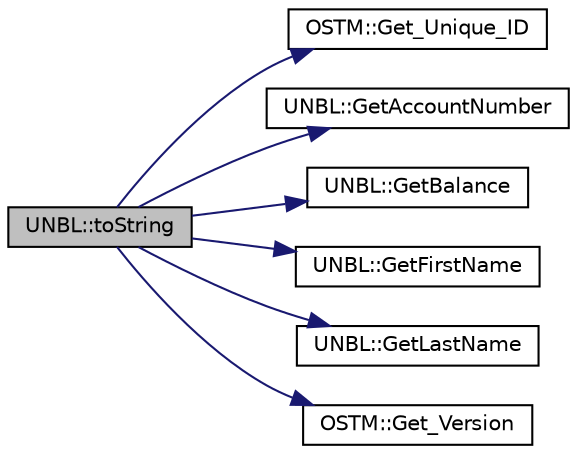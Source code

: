 digraph "UNBL::toString"
{
  edge [fontname="Helvetica",fontsize="10",labelfontname="Helvetica",labelfontsize="10"];
  node [fontname="Helvetica",fontsize="10",shape=record];
  rankdir="LR";
  Node1 [label="UNBL::toString",height=0.2,width=0.4,color="black", fillcolor="grey75", style="filled", fontcolor="black"];
  Node1 -> Node2 [color="midnightblue",fontsize="10",style="solid"];
  Node2 [label="OSTM::Get_Unique_ID",height=0.2,width=0.4,color="black", fillcolor="white", style="filled",URL="$class_o_s_t_m.html#a5a01a8b98d16b1d1904ecf9356e7b71d",tooltip="getter for unique id "];
  Node1 -> Node3 [color="midnightblue",fontsize="10",style="solid"];
  Node3 [label="UNBL::GetAccountNumber",height=0.2,width=0.4,color="black", fillcolor="white", style="filled",URL="$class_u_n_b_l.html#a44a84fb7fe8778e3048921581049c715"];
  Node1 -> Node4 [color="midnightblue",fontsize="10",style="solid"];
  Node4 [label="UNBL::GetBalance",height=0.2,width=0.4,color="black", fillcolor="white", style="filled",URL="$class_u_n_b_l.html#ad5b882bff8d1e2619b2ebbd170345c99"];
  Node1 -> Node5 [color="midnightblue",fontsize="10",style="solid"];
  Node5 [label="UNBL::GetFirstName",height=0.2,width=0.4,color="black", fillcolor="white", style="filled",URL="$class_u_n_b_l.html#ae89215b95f2e11aa70f9c8bbfd55c10c"];
  Node1 -> Node6 [color="midnightblue",fontsize="10",style="solid"];
  Node6 [label="UNBL::GetLastName",height=0.2,width=0.4,color="black", fillcolor="white", style="filled",URL="$class_u_n_b_l.html#a27f19f2af5e1abd33b5c63f16b493f6c"];
  Node1 -> Node7 [color="midnightblue",fontsize="10",style="solid"];
  Node7 [label="OSTM::Get_Version",height=0.2,width=0.4,color="black", fillcolor="white", style="filled",URL="$class_o_s_t_m.html#a1f1db9d482f22c8e7caa17dfb340626b",tooltip="getter for version number "];
}
